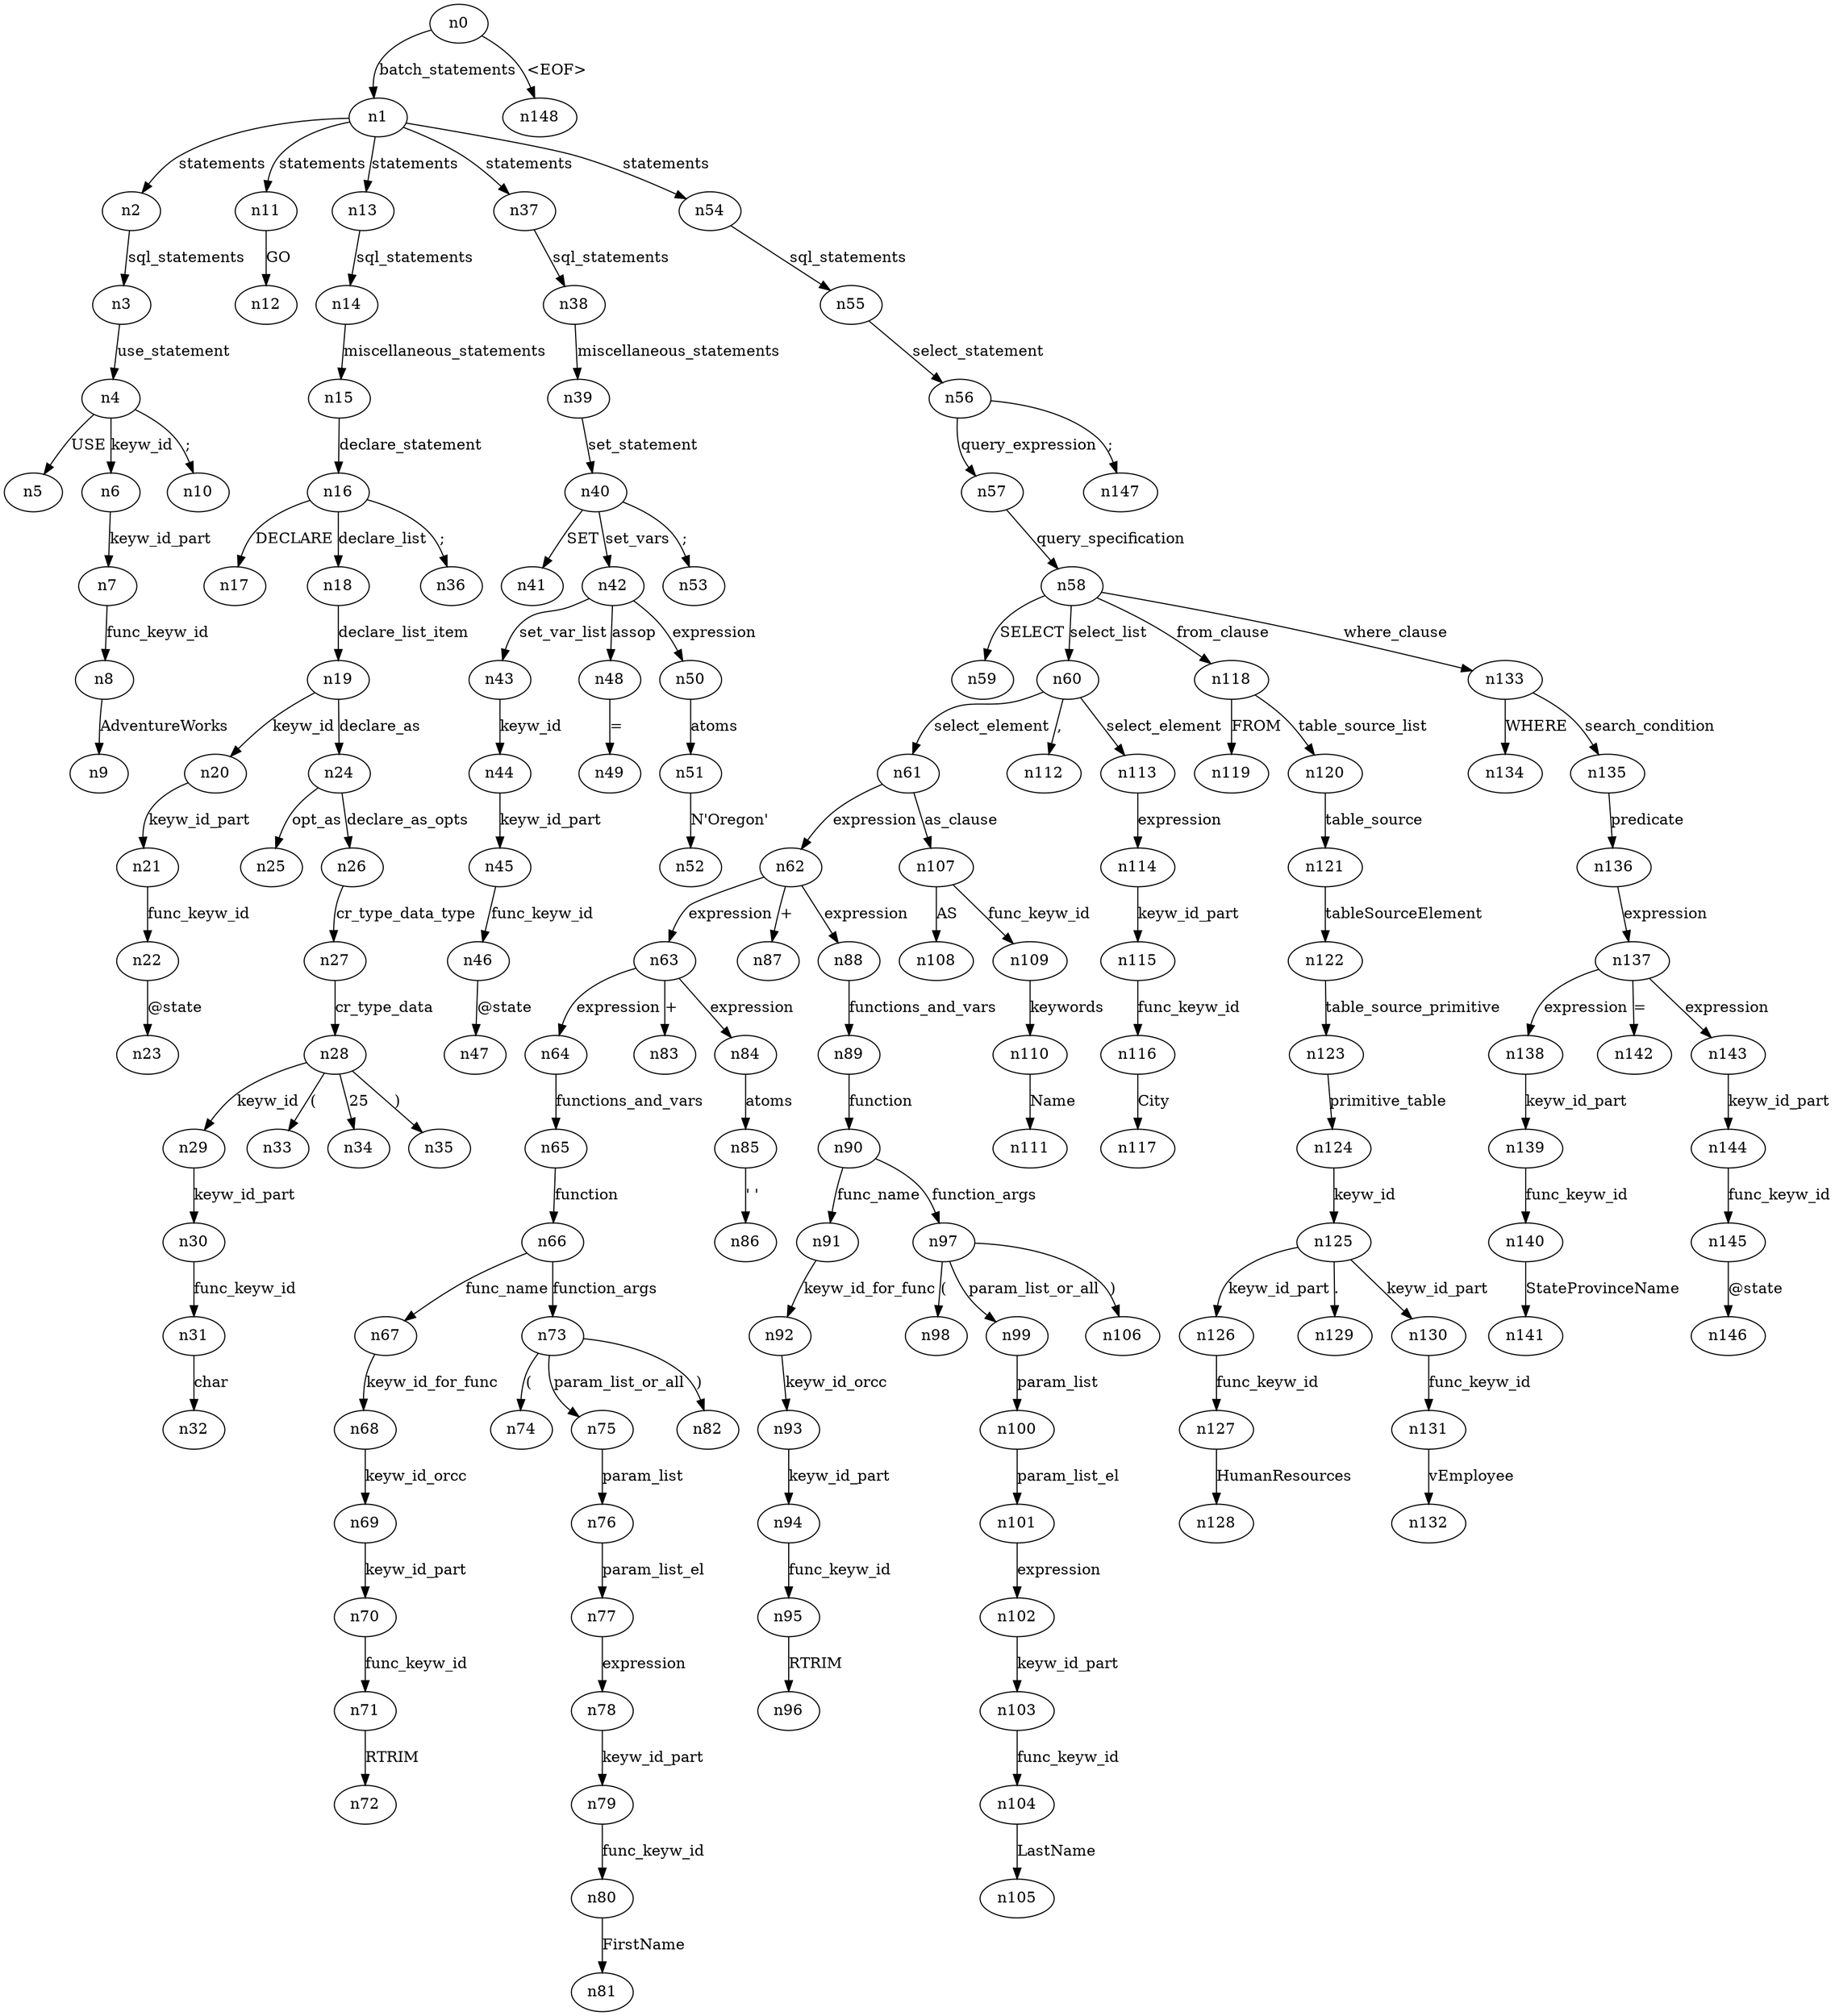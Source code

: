 digraph ParseTree {
  n0 -> n1 [label="batch_statements"];
  n1 -> n2 [label="statements"];
  n2 -> n3 [label="sql_statements"];
  n3 -> n4 [label="use_statement"];
  n4 -> n5 [label="USE"];
  n4 -> n6 [label="keyw_id"];
  n6 -> n7 [label="keyw_id_part"];
  n7 -> n8 [label="func_keyw_id"];
  n8 -> n9 [label="AdventureWorks"];
  n4 -> n10 [label=";"];
  n1 -> n11 [label="statements"];
  n11 -> n12 [label="GO"];
  n1 -> n13 [label="statements"];
  n13 -> n14 [label="sql_statements"];
  n14 -> n15 [label="miscellaneous_statements"];
  n15 -> n16 [label="declare_statement"];
  n16 -> n17 [label="DECLARE"];
  n16 -> n18 [label="declare_list"];
  n18 -> n19 [label="declare_list_item"];
  n19 -> n20 [label="keyw_id"];
  n20 -> n21 [label="keyw_id_part"];
  n21 -> n22 [label="func_keyw_id"];
  n22 -> n23 [label="@state"];
  n19 -> n24 [label="declare_as"];
  n24 -> n25 [label="opt_as"];
  n24 -> n26 [label="declare_as_opts"];
  n26 -> n27 [label="cr_type_data_type"];
  n27 -> n28 [label="cr_type_data"];
  n28 -> n29 [label="keyw_id"];
  n29 -> n30 [label="keyw_id_part"];
  n30 -> n31 [label="func_keyw_id"];
  n31 -> n32 [label="char"];
  n28 -> n33 [label="("];
  n28 -> n34 [label="25"];
  n28 -> n35 [label=")"];
  n16 -> n36 [label=";"];
  n1 -> n37 [label="statements"];
  n37 -> n38 [label="sql_statements"];
  n38 -> n39 [label="miscellaneous_statements"];
  n39 -> n40 [label="set_statement"];
  n40 -> n41 [label="SET"];
  n40 -> n42 [label="set_vars"];
  n42 -> n43 [label="set_var_list"];
  n43 -> n44 [label="keyw_id"];
  n44 -> n45 [label="keyw_id_part"];
  n45 -> n46 [label="func_keyw_id"];
  n46 -> n47 [label="@state"];
  n42 -> n48 [label="assop"];
  n48 -> n49 [label="="];
  n42 -> n50 [label="expression"];
  n50 -> n51 [label="atoms"];
  n51 -> n52 [label="N'Oregon'"];
  n40 -> n53 [label=";"];
  n1 -> n54 [label="statements"];
  n54 -> n55 [label="sql_statements"];
  n55 -> n56 [label="select_statement"];
  n56 -> n57 [label="query_expression"];
  n57 -> n58 [label="query_specification"];
  n58 -> n59 [label="SELECT"];
  n58 -> n60 [label="select_list"];
  n60 -> n61 [label="select_element"];
  n61 -> n62 [label="expression"];
  n62 -> n63 [label="expression"];
  n63 -> n64 [label="expression"];
  n64 -> n65 [label="functions_and_vars"];
  n65 -> n66 [label="function"];
  n66 -> n67 [label="func_name"];
  n67 -> n68 [label="keyw_id_for_func"];
  n68 -> n69 [label="keyw_id_orcc"];
  n69 -> n70 [label="keyw_id_part"];
  n70 -> n71 [label="func_keyw_id"];
  n71 -> n72 [label="RTRIM"];
  n66 -> n73 [label="function_args"];
  n73 -> n74 [label="("];
  n73 -> n75 [label="param_list_or_all"];
  n75 -> n76 [label="param_list"];
  n76 -> n77 [label="param_list_el"];
  n77 -> n78 [label="expression"];
  n78 -> n79 [label="keyw_id_part"];
  n79 -> n80 [label="func_keyw_id"];
  n80 -> n81 [label="FirstName"];
  n73 -> n82 [label=")"];
  n63 -> n83 [label="+"];
  n63 -> n84 [label="expression"];
  n84 -> n85 [label="atoms"];
  n85 -> n86 [label="' '"];
  n62 -> n87 [label="+"];
  n62 -> n88 [label="expression"];
  n88 -> n89 [label="functions_and_vars"];
  n89 -> n90 [label="function"];
  n90 -> n91 [label="func_name"];
  n91 -> n92 [label="keyw_id_for_func"];
  n92 -> n93 [label="keyw_id_orcc"];
  n93 -> n94 [label="keyw_id_part"];
  n94 -> n95 [label="func_keyw_id"];
  n95 -> n96 [label="RTRIM"];
  n90 -> n97 [label="function_args"];
  n97 -> n98 [label="("];
  n97 -> n99 [label="param_list_or_all"];
  n99 -> n100 [label="param_list"];
  n100 -> n101 [label="param_list_el"];
  n101 -> n102 [label="expression"];
  n102 -> n103 [label="keyw_id_part"];
  n103 -> n104 [label="func_keyw_id"];
  n104 -> n105 [label="LastName"];
  n97 -> n106 [label=")"];
  n61 -> n107 [label="as_clause"];
  n107 -> n108 [label="AS"];
  n107 -> n109 [label="func_keyw_id"];
  n109 -> n110 [label="keywords"];
  n110 -> n111 [label="Name"];
  n60 -> n112 [label=","];
  n60 -> n113 [label="select_element"];
  n113 -> n114 [label="expression"];
  n114 -> n115 [label="keyw_id_part"];
  n115 -> n116 [label="func_keyw_id"];
  n116 -> n117 [label="City"];
  n58 -> n118 [label="from_clause"];
  n118 -> n119 [label="FROM"];
  n118 -> n120 [label="table_source_list"];
  n120 -> n121 [label="table_source"];
  n121 -> n122 [label="tableSourceElement"];
  n122 -> n123 [label="table_source_primitive"];
  n123 -> n124 [label="primitive_table"];
  n124 -> n125 [label="keyw_id"];
  n125 -> n126 [label="keyw_id_part"];
  n126 -> n127 [label="func_keyw_id"];
  n127 -> n128 [label="HumanResources"];
  n125 -> n129 [label="."];
  n125 -> n130 [label="keyw_id_part"];
  n130 -> n131 [label="func_keyw_id"];
  n131 -> n132 [label="vEmployee"];
  n58 -> n133 [label="where_clause"];
  n133 -> n134 [label="WHERE"];
  n133 -> n135 [label="search_condition"];
  n135 -> n136 [label="predicate"];
  n136 -> n137 [label="expression"];
  n137 -> n138 [label="expression"];
  n138 -> n139 [label="keyw_id_part"];
  n139 -> n140 [label="func_keyw_id"];
  n140 -> n141 [label="StateProvinceName"];
  n137 -> n142 [label="="];
  n137 -> n143 [label="expression"];
  n143 -> n144 [label="keyw_id_part"];
  n144 -> n145 [label="func_keyw_id"];
  n145 -> n146 [label="@state"];
  n56 -> n147 [label=";"];
  n0 -> n148 [label="<EOF>"];
}